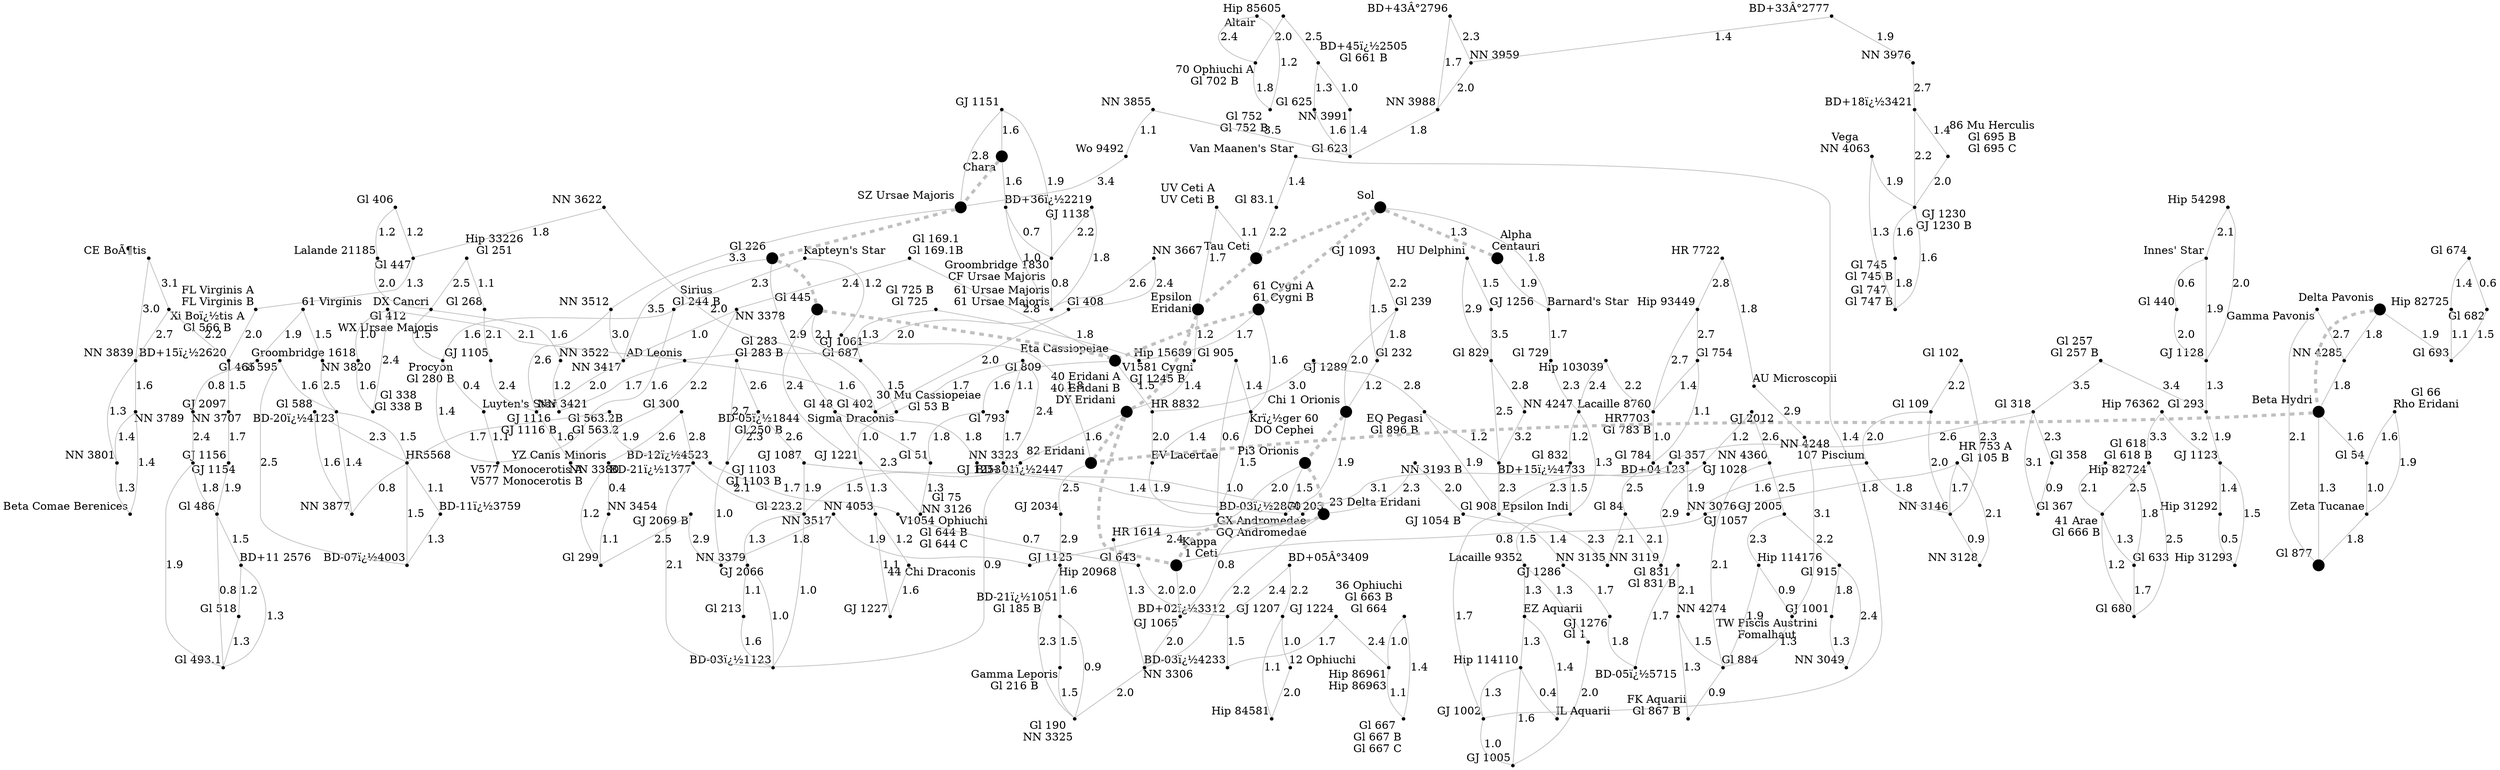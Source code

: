 strict digraph  {
n0 [label="", xlabel=Sol, shape=point, width=0.2, fixedsize=true, x="2935.982548548342", y="1469.5328923312798"];
n1 [label="", xlabel="Alpha\nCentauri", width=0.2, fixedsize=true, shape=point, x="3034.11870529071", y="1468.4192632222264"];
n2 [label="", xlabel="Barnard's Star", shape=point, x="3035.7875500676073", y="1557.4255647227774"];
n3 [label="", xlabel="Gl 406", shape=point, x="2027.8171659470936", y="1208.617404726914"];
n4 [label="", xlabel="Lalande 21185", shape=point, x="2146.008615793363", y="1213.0010401478107"];
n5 [label="", xlabel="Sirius\nGl 244 B", shape=point, x="2409.8548711841563", y="1416.958278487729"];
n6 [label="", xlabel="UV Ceti A\nUV Ceti B", shape=point, x="2707.47962469338", y="1508.7412303894275"];
n7 [label="", xlabel="Gl 729", shape=point, x="3152.4943315288338", y="1633.5036097190653"];
n8 [label="", xlabel="Epsilon\nEridani", width=0.2, fixedsize=true, shape=point, x="2655.110478743969", y="1612.7041436144696"];
n9 [label="", xlabel="Gl 905", shape=point, x="3272.974821224234", y="1208.3078077620535"];
n10 [label="", xlabel="Gl 447", shape=point, x="1917.323791267047", y="1169.3066712203085"];
n11 [label="", xlabel="Lacaille 9352", shape=point, x="3256.3536369533604", y="1981.7811769923105"];
n12 [label="", xlabel="EZ Aquarii", shape=point, x="3141.988888712409", y="2043.899129777478"];
n13 [label="", xlabel="Procyon\nGl 280 B", shape=point, x="2351.7641570766777", y="1297.6578376798998"];
n14 [label="", xlabel="Gl 725 B\nGl 725", shape=point, x="3161.4784215298123", y="1144.290352274473"];
n15 [label="", xlabel="61 Cygni A\n61 Cygni B", shape=point, width=0.2, fixedsize=true, x="3030.3535984814685", y="1331.6457656045181"];
n16 [label="", xlabel="DX Cancri", shape=point, x="2279.3840618578524", y="1194.2809918007254"];
n17 [label="", xlabel="GX Andromedae\nGQ Andromedae", shape=point, x="3307.6510678504933", y="1287.2529477681765"];
n18 [label="", xlabel="Tau Ceti", width=0.2, fixedsize=true, shape=point, x="2805.382696080177", y="1541.4512311974813"];
n19 [label="", xlabel="Epsilon Indi", shape=point, x="3336.0333665629687", y="1857.2202219946198"];
n20 [label="", xlabel="Luyten's Star", shape=point, x="2442.910191433956", y="1315.1745701841164"];
n21 [label="", xlabel="Kapteyn's Star", shape=point, x="2437.747055900914", y="1531.876049835776"];
n22 [label="", xlabel="Lacaille 8760", shape=point, x="3305.764397530297", y="1728.2225007416043"];
n23 [label="", xlabel="Krï¿½ger 60\nDO Cephei", shape=point, x="3185.5043688893497", y="1279.46340394108"];
n24 [label="", xlabel="V577 Monocerotis A\nV577 Monocerotis B", shape=point, x="2324.8602233977285", y="1384.6343402613857"];
n25 [label="", xlabel="GJ 1061", shape=point, x="2416.809109433093", y="1666.2475101105495"];
n26 [label="", xlabel="FL Virginis A\nFL Virginis B", shape=point, x="1758.7899780966793", y="1178.3878854246334"];
n27 [label="", xlabel="Gl 563.2B\nGl 563.2", shape=point, x="591.4931460367463", y="1101.2418674089656"];
n28 [label="", xlabel="BD-12ï¿½4523", shape=point, x="531.2060496285678", y="998.3555326453392"];
n29 [label="", xlabel="Gl 1", shape=point, x="3186.4532868702026", y="1944.3893566658003"];
n30 [label="", xlabel="Van Maanen's Star", shape=point, x="2957.865666051305", y="1695.9313776587894"];
n31 [label="", xlabel="Hip 15689", shape=point, x="2553.018488258636", y="1615.3110429203214"];
n32 [label="", xlabel="Gl 674", shape=point, x="1853.3458779208747", y="1991.1441163695565"];
n33 [label="", xlabel="Gl 687", shape=point, x="3153.259108474445", y="1061.7596725978174"];
n34 [label="", xlabel="Gl 83.1", shape=point, x="2860.4084695634865", y="1633.6996643047094"];
n35 [label="", xlabel="NN 3522", shape=point, x="2265.4010353431117", y="1091.1594396488706"];
n36 [label="", xlabel="Innes' Star", shape=point, x="1472.958698306006", y="586.3849942780811"];
n37 [label="", xlabel="NN 3622", shape=point, x="2002.7592251374977", y="1081.6627345370955"];
n38 [label="", xlabel="Gl 440", shape=point, x="1527.2453127559506", y="520.1762167517657"];
n39 [label="", xlabel="Hip 114110", shape=point, x="3067.605850918145", y="1955.4580870876318"];
n40 [label="", xlabel="GJ 1002", shape=point, x="3075.0958756771283", y="1809.2409432917943"];
n41 [label="", xlabel="V1581 Cygni\nGJ 1245 B", shape=point, x="3104.8118390174286", y="1218.676236090168"];
n42 [label="", xlabel="IL Aquarii", shape=point, x="3051.1177127662313", y="2069.163710512862"];
n43 [label="", xlabel="Gl 412\nWX Ursae Majoris", shape=point, x="2074.924066463168", y="822.8659878655346"];
n44 [label="", xlabel="Groombridge 1618", shape=point, x="2049.9483421661457", y="704.451378206832"];
n45 [label="", xlabel="AD Leonis", shape=point, x="2160.3922511338355", y="954.4019780861428"];
n46 [label="", xlabel="Gl 832", shape=point, x="3388.0544598985216", y="1799.1927223148216"];
n47 [label="", xlabel="Hip 82725", shape=point, x="1898.5831386540697", y="1914.421607643913"];
n48 [label="", xlabel="Hip 85605", shape=point, x="2794.9396028496276", y="203.5750949960693"];
n49 [label="", xlabel="40 Eridani A\n40 Eridani B\nDY Eridani", shape=point, width=0.2, fixedsize=true, x="2505.0815433427574", y="1725.8736238464176"];
n50 [label="", xlabel="Gl 682", shape=point, x="1926.6987583962878", y="2034.3945709586158"];
n51 [label="", xlabel="EV Lacertae", shape=point, x="3232.1377912146027", y="1361.0155448409114"];
n52 [label="", xlabel="70 Ophiuchi A\nGl 702 B", shape=point, x="2818.184933283695", y="96.98583829229437"];
n53 [label="", xlabel=Altair, shape=point, x="2877.7624293929366", y="19.11247043384037"];
n54 [label="", xlabel="GJ 1005", shape=point, x="3126.9058741567846", y="1893.975642512422"];
n55 [label="", xlabel="GJ 1116\nGJ 1116 B", shape=point, x="2253.5813551055435", y="1008.3144577982226"];
n56 [label="", xlabel="Gl 445", shape=point, width=0.2, fixedsize=true, x="3030.7908521179697", y="1042.7731459837808"];
n57 [label="", xlabel="BD+15ï¿½2620", shape=point, x="1600.3448482958943", y="1187.3436058836342"];
n58 [label="", xlabel="NN 3379", shape=point, x="2162.5297338047276", y="1567.546890686461"];
n59 [label="", xlabel="Gl 169.1\nGl 169.1B", shape=point, x="2869.943818502996", y="1234.9658866062136"];
n60 [label="", xlabel="Hip 33226\nGl 251", shape=point, x="2379.0974430869273", y="1129.1180296765456"];
n61 [label="", xlabel="Hip 103039", shape=point, x="3446.165353214948", y="1732.8957285024433"];
n62 [label="", xlabel="Gl 402", shape=point, x="2069.4730861075896", y="975.4769841189317"];
n63 [label="", xlabel="BD-03ï¿½1123", shape=point, x="2246.1784957933787", y="1595.8045849361329"];
n64 [label="", xlabel="V1054 Ophiuchi\nGl 644 B\nGl 644 C", shape=point, x="463.551969487502", y="894.5672076824347"];
n65 [label="", xlabel="Gl 754", shape=point, x="3646.1618150015947", y="1842.858326180126"];
n66 [label="", xlabel="Gl 213", shape=point, x="2199.3273503731807", y="1490.7300508003361"];
n67 [label="", xlabel="BD-21ï¿½1377", shape=point, x="2122.509092286559", y="1680.5042783419103"];
n68 [label="", xlabel="Gl 693", shape=point, x="1973.1979375557744", y="1963.0568303601467"];
n69 [label="", xlabel="Sigma Draconis", shape=point, x="3271.157611900352", y="1029.3204444314752"];
n70 [label="", xlabel="YZ Canis Minoris", shape=point, x="1879.4288271438204", y="1779.1600435361922"];
n71 [label="", xlabel="Gl 300", shape=point, x="1999.677607235109", y="1763.1896337590128"];
n72 [label="", xlabel=HR5568, shape=point, x="663.2738821512171", y="1218.212087921569"];
n73 [label="", xlabel="Gl 588", shape=point, x="736.5866320581074", y="1328.3767400113898"];
n74 [label="", xlabel="Gl 752\nGl 752 B", shape=point, x="2795.324445723272", y="0.0"];
n75 [label="", xlabel="Eta Cassiopeiae", shape=point, width=0.2, fixedsize=true, x="3002.37670136203", y="1209.4885128169922"];
n76 [label="", xlabel="36 Ophiuchi\nGl 663 B\nGl 664", shape=point, x="225.46863149234468", y="344.24875144572843"];
n77 [label="", xlabel="Gl 908", shape=point, x="3177.251560219879", y="1713.6938041728104"];
n78 [label="", xlabel="GJ 1221", shape=point, x="3155.083602536037", y="963.6089897490182"];
n79 [label="", xlabel="82 Eridani", shape=point, width=0.2, fixedsize=true, x="2386.0482010582564", y="1832.1019760387603"];
n80 [label="", xlabel="BD-11ï¿½3759", shape=point, x="541.927818488379", y="1248.3645128783025"];
n81 [label="", xlabel="Delta Pavonis", shape=point, width=0.2, fixedsize=true, x="2110.26394046716", y="1933.1507085766837"];
n82 [label="", xlabel="HR7703\nGl 783 B", shape=point, x="3556.841949205794", y="1802.277575239367"];
n83 [label="", xlabel="NN 3323", shape=point, x="2340.8724525437488", y="1680.5020383817637"];
n84 [label="", xlabel="GJ 1128", shape=point, x="1579.5321249523804", y="605.6362675183776"];
n85 [label="", xlabel="Gl 338\nGl 338 B", shape=point, x="1977.2589718989225", y="767.0265151585264"];
n86 [label="", xlabel="Gl 784", shape=point, x="3651.8757963882063", y="1754.017098024676"];
n87 [label="", xlabel="EQ Pegasi\nGl 896 B", shape=point, x="3199.316052702902", y="1570.0201462482473"];
n88 [label="", xlabel="NN 3454", shape=point, x="1777.3271546801811", y="1803.9761947194618"];
n89 [label="", xlabel="NN 3877", shape=point, x="793.730478417858", y="1254.2210685361565"];
n90 [label="", xlabel="Hip 86961\nHip 86963", shape=point, x="244.29655521908217", y="445.03365561090004"];
n91 [label="", xlabel="BD-07ï¿½4003", shape=point, x="611.8326187763992", y="1314.9549299850821"];
n92 [label="", xlabel="BD+45ï¿½2505\nGl 661 B", shape=point, x="2793.144522570073", y="315.7647056618059"];
n93 [label="", xlabel="GJ 2097", shape=point, x="1472.9713726817058", y="1135.1919996134293"];
n94 [label="", xlabel="Gl 268", shape=point, x="2464.3823446257543", y="1087.699545255067"];
n95 [label="", xlabel="Hip 54298", shape=point, x="1497.5469722273908", y="675.2034722371029"];
n96 [label="", xlabel="GJ 1156", shape=point, x="1358.8245641066253", y="1106.599817941652"];
n97 [label="", xlabel="Gl 223.2", shape=point, x="2217.8697885465112", y="1687.5003112409358"];
n98 [label="", xlabel="Gl 643", shape=point, x="380.09817749809554", y="815.9129484604737"];
n99 [label="", xlabel="HR 8832", shape=point, x="3116.000486843618", y="1354.9827336352462"];
n100 [label="", xlabel="Gl 408", shape=point, x="2183.2962134557397", y="887.4264591359531"];
n101 [label="", xlabel="Gl 625", shape=point, x="2873.029441919029", y="378.9309596643225"];
n102 [label="", xlabel="Xi Boï¿½tis A\nGl 566 B", shape=point, x="1557.0058652123707", y="1307.9550836265494"];
n103 [label="", xlabel="Gl 829", shape=point, x="3428.892310711818", y="1532.8720671714448"];
n104 [label="", xlabel="Gl 299", shape=point, x="1790.5317968514369", y="1709.4195135602781"];
n105 [label="", xlabel="NN 4285", shape=point, x="2127.8544641052167", y="2012.2092223477284"];
n106 [label="", xlabel="Hip 114176", shape=point, x="3412.4742180839075", y="2423.3864109878755"];
n107 [label="", xlabel="Gl 293", shape=point, x="1708.065761005364", y="618.2931666535261"];
n108 [label="", xlabel="BD+15ï¿½4733", shape=point, x="3297.8608554378607", y="1591.5407374110932"];
n109 [label="", xlabel="Gl 667\nGl 667 B\nGl 667 C", shape=point, x="314.30510425313605", y="374.2207978978752"];
n110 [label="", xlabel="Gl 809", shape=point, x="3401.197210003075", y="1076.7063063728162"];
n111 [label="", xlabel="GJ 1286", shape=point, x="3247.0903580274835", y="1834.1682208718128"];
n112 [label="", xlabel="HR 753 A\nGl 105 B", shape=point, x="2748.681015624701", y="1832.421560985059"];
n113 [label="", xlabel="BD+01ï¿½2447", shape=point, x="1936.9602784110966", y="992.9053121496723"];
n114 [label="", xlabel="NN 3991", shape=point, x="2783.006838487225", y="427.0216438844195"];
n115 [label="", xlabel="NN 4053", shape=point, x="3205.4750623404375", y="847.3549307494653"];
n116 [label="", xlabel="GJ 1230\nGJ 1230 B", shape=point, x="3398.3309941491248", y="199.53011981470308"];
n117 [label="", xlabel="GJ 1224", shape=point, x="221.3665807866937", y="545.5040718189636"];
n118 [label="", xlabel="GJ 2005", shape=point, x="3313.0320597242244", y="2488.1579519138213"];
n119 [label="", xlabel="Beta Hydri", shape=point, width=0.2, fixedsize=true, x="2257.0013925640924", y="1993.6862328808393"];
n120 [label="", xlabel="BD+04 123", shape=point, x="3058.9133096512205", y="1709.359474050013"];
n121 [label="", xlabel="BD-20ï¿½4123", shape=point, x="766.5697172713603", y="1156.9806001724698"];
n122 [label="", xlabel="107 Piscium", shape=point, x="2886.5157464240483", y="1842.3630201227274"];
n123 [label="", xlabel="NN 4274", shape=point, x="3336.2672200934503", y="2211.9263633126166"];
n124 [label="", xlabel="Gl 109", shape=point, x="2913.5270491388837", y="1937.8478389732154"];
n125 [label="", xlabel="BD+11 2576", shape=point, x="1160.2076267860941", y="1045.5066580095736"];
n126 [label="", xlabel="30 Mu Cassiopeiae\nGl 53 B", shape=point, x="2946.6797247124796", y="1077.4362235653402"];
n127 [label="", xlabel="TW Piscis Austrini\nFomalhaut", shape=point, x="3498.8873983313333", y="2332.0043215152323"];
n128 [label="", xlabel="NN 3193 B", shape=point, x="2565.735371230969", y="2208.4390894517046"];
n129 [label="", xlabel="NN 3378", shape=point, x="2781.1158660258943", y="1178.0806546458307"];
n130 [label="", xlabel="BD+02ï¿½3312", shape=point, x="278.05690442916466", y="760.8523407257667"];
n131 [label="", xlabel="GJ 1093", shape=point, x="1989.6699953205493", y="2175.934414763647"];
n132 [label="", xlabel="BD-03ï¿½2870", shape=point, x="1825.8386840547573", y="1081.0917920449606"];
n133 [label="", xlabel="BD-03ï¿½4233", shape=point, x="240.4751277299406", y="645.4238191678304"];
n134 [label="", xlabel="Vega\nNN 4063", shape=point, x="3511.0408355336995", y="201.6174081363713"];
n135 [label="", xlabel="Gl 915", shape=point, x="3269.128396477699", y="2589.064850340458"];
n136 [label="", xlabel="NN 3417", shape=point, x="2779.170902762481", y="1058.453472802637"];
n137 [label="", xlabel="NN 3789", shape=point, x="1442.167571021192", y="1504.1317007714106"];
n138 [label="", xlabel="GJ 1087", shape=point, x="2146.825324919916", y="1781.3670623014807"];
n139 [label="", xlabel="Pi3 Orionis", shape=point, width=0.2, fixedsize=true, x="2330.9539990405415", y="2020.8047831088302"];
n140 [label="", xlabel="Gl 257\nGl 257 B", shape=point, x="1716.5294232448382", y="741.715728826156"];
n141 [label="", xlabel="Gl 623", shape=point, x="2877.8964962909854", y="482.81567077543673"];
n142 [label="", xlabel="Gl 793", shape=point, x="3502.010401623367", y="1082.9837980654058"];
n143 [label="", xlabel="Gl 831\nGl 831 B", shape=point, x="3341.8147975119573", y="2123.3483205056073"];
n144 [label="", xlabel="GJ 1123", shape=point, x="1794.3430956405618", y="519.0400157281172"];
n145 [label="", xlabel="GJ 1276", shape=point, x="3348.52749610481", y="1938.1891069993517"];
n146 [label="", xlabel="GJ 1289", shape=point, x="3164.6730629361005", y="1465.1696723518526"];
n147 [label="", xlabel="GJ 2034", shape=point, x="2480.41916706297", y="1906.9161249444833"];
n148 [label="", xlabel="Gl 48", shape=point, x="2924.2868179736724", y="873.5618345438893"];
n149 [label="", xlabel="Gl 493.1", shape=point, x="1174.40125816726", y="1155.1717444900366"];
n150 [label="", xlabel="Gl 54", shape=point, x="2306.176046372936", y="2150.0754806525442"];
n151 [label="", xlabel="Gl 66\nRho Eridani", shape=point, x="2344.905710700281", y="2264.626361138012"];
n152 [label="", xlabel="BD+18ï¿½3421", shape=point, x="3284.662385061485", y="142.77608102969634"];
n153 [label="", xlabel="44 Chi Draconis", shape=point, x="3202.7588776839907", y="742.974048304026"];
n154 [label="", xlabel="Gl 884", shape=point, x="3370.180660103632", y="2319.9316002475443"];
n155 [label="", xlabel="GJ 1105", shape=point, x="2554.423956934838", y="1078.2371331371864"];
n156 [label="", xlabel="GJ 1151", shape=point, x="2644.600197816558", y="771.8642566945203"];
n157 [label="", xlabel="GJ 1227", shape=point, x="3282.018432932368", y="785.6869415806576"];
n158 [label="", xlabel="Gl 486", shape=point, x="1234.9991712867622", y="1091.4507169262215"];
n159 [label="", xlabel="Gl 518", shape=point, x="1102.5678639184632", y="1181.7384520135502"];
n160 [label="", xlabel="Gl 595", shape=point, x="721.1108292941738", y="1263.8773969784056"];
n161 [label="", xlabel="Gl 747\nGl 747 B", shape=point, x="3471.128831178625", y="283.7345506614199"];
n162 [label="", xlabel="Hip 93449", shape=point, x="3578.650916392363", y="1916.6622096521278"];
n163 [label="", xlabel="Gl 232", shape=point, x="2038.8704488080634", y="2089.420943842641"];
n164 [label="", xlabel="Hip 20968", shape=point, x="2622.949553660207", y="1987.0982128473213"];
n165 [label="", xlabel=Chara, shape=point, width=0.2, fixedsize=true, x="2622.239108591613", y="857.0135289032671"];
n166 [label="", xlabel="86 Mu Herculis\nGl 695 B\nGl 695 C", shape=point, x="3373.188780059616", y="81.35433939192217"];
n167 [label="", xlabel="Hip 31292", shape=point, x="1883.4210371868553", y="447.9483478842658"];
n168 [label="", xlabel="GJ 1057", shape=point, x="2653.931740882608", y="1819.7755066753784"];
n169 [label="", xlabel="GJ 1154", shape=point, x="1094.3673935919417", y="1086.6653641356693"];
n170 [label="", xlabel="BD-21ï¿½1051\nGl 185 B", shape=point, x="2720.0548010148195", y="2060.534244486575"];
n171 [label="", xlabel="61 Virginis", shape=point, x="855.250292628202", y="967.1722113830615"];
n172 [label="", xlabel="Gl 618\nGl 618 B", shape=point, x="1484.0023556", y="318.0937856257608"];
n173 [label="", xlabel="NN 3076", shape=point, x="2954.022296878096", y="1778.4879103706753"];
n174 [label="", xlabel="NN 3146", shape=point, x="2824.8145461904505", y="1915.4185811993323"];
n175 [label="", xlabel="Zeta Tucanae", shape=point, x="2258.172061243001", y="2246.2491506347756"];
n176 [label="", xlabel="BD+36ï¿½2219", shape=point, x="2506.0057851229208", y="839.265850779419"];
n177 [label="", xlabel="Gl 745\nGl 745 B", shape=point, x="3386.068615468086", y="309.7083890532392"];
n178 [label="", xlabel="FK Aquarii\nGl 867 B", shape=point, x="3420.092584865058", y="2221.6787422380353"];
n179 [label="", xlabel="Gl 877", shape=point, width=0.2, fixedsize=true, x="2230.3482078003312", y="2139.3438138479837"];
n180 [label="", xlabel="NN 3517", shape=point, x="1835.1573743756737", y="1370.336577738399"];
n181 [label="", xlabel="GJ 1054 B", shape=point, x="2677.100121536916", y="2297.444700984393"];
n182 [label="", xlabel="Gl 203", shape=point, x="2225.424347819094", y="1909.7542187853592"];
n183 [label="", xlabel="Chi 1 Orionis", shape=point, width=0.2, fixedsize=true, x="2176.1003021683546", y="2058.5068377929815"];
n184 [label="", xlabel="BD-05ï¿½1844\nGl 250 B", shape=point, x="2027.2139992919688", y="1671.7359888201381"];
n185 [label="", xlabel="NN 3839", shape=point, x="1489.9211184876453", y="1407.3104933630802"];
n186 [label="", xlabel="GJ 1103\nGJ 1103 B", shape=point, x="1944.4691663316157", y="1562.8558551108135"];
n187 [label="", xlabel="GJ 2069 B", shape=point, x="1786.7718125734416", y="1594.909443202498"];
n188 [label="", xlabel="HR 1614", shape=point, x="2398.0209262135904", y="2133.466976373198"];
n189 [label="", xlabel="41 Arae\nGl 666 B", shape=point, x="1583.2488750718173", y="315.99498795292516"];
n190 [label="", xlabel="HR 7722", shape=point, x="3591.2816861415804", y="2025.626622908256"];
n191 [label="", xlabel="HU Delphini", shape=point, x="3519.3033991438065", y="1467.2303754964569"];
n192 [label="", xlabel="BD-05ï¿½5715", shape=point, x="3389.215555555629", y="2037.2455430545965"];
n193 [label="", xlabel="NN 3667", shape=point, x="2283.463948325956", y="820.7105521644415"];
n194 [label="", xlabel="Hip 31293", shape=point, x="1903.1599678523305", y="528.1145386510207"];
n195 [label="", xlabel="Gl 283\nGl 283 B", shape=point, x="1929.8247661717778", y="1646.1892238897015"];
n196 [label="", xlabel="Gl 318", shape=point, x="1690.1532655936105", y="865.6517596360137"];
n197 [label="", xlabel="Gl 465", shape=point, x="930.225760089802", y="1005.2455411903389"];
n198 [label="", xlabel="NN 3128", shape=point, x="2742.0827627825925", y="1916.4032433945163"];
n199 [label="", xlabel="NN 3707", shape=point, x="991.5731515254452", y="1065.7696245297702"];
n200 [label="", xlabel="NN 3820", shape=point, x="794.2659757028937", y="1040.3296840273456"];
n201 [label="", xlabel="23 Delta Eridani", shape=point, width=0.2, fixedsize=true, x="2471.8511198274355", y="2050.085796148608"];
n202 [label="", xlabel="Gamma Leporis\nGl 216 B", shape=point, x="2743.7954489212493", y="2159.4006857414934"];
n203 [label="", xlabel="Gl 357", shape=point, x="1754.8508592647593", y="968.1041490147782"];
n204 [label="", xlabel="Gl 51", shape=point, x="2983.36848628886", y="931.6929098297156"];
n205 [label="", xlabel="NN 4247", shape=point, x="3352.473528968802", y="1490.266208682508"];
n206 [label="", xlabel="NN 4360", shape=point, x="3258.4393052785977", y="2388.8350704425175"];
n207 [label="", xlabel="SZ Ursae Majoris", shape=point, width=0.2, fixedsize=true, x="2754.417558847889", y="857.9270871845629"];
n208 [label="", xlabel="NN 3801", shape=point, x="1383.7221207306497", y="1440.4973223408413"];
n209 [label="", xlabel="Hip 82724", shape=point, x="1688.1756882060536", y="319.3801384623912"];
n210 [label="", xlabel="GJ 2066", shape=point, x="1847.192369950351", y="1492.8504243239165"];
n211 [label="", xlabel="Kappa \n1 Ceti", shape=point, width=0.2, fixedsize=true, x="2553.305011063408", y="1886.820213593113"];
n212 [label="", xlabel="Groombridge 1830\nCF Ursae Majoris", shape=point, x="2519.4665031598756", y="724.1642244018606"];
n213 [label="", xlabel="Beta Comae Berenices", shape=point, x="1337.7845579850982", y="1542.0141488588088"];
n214 [label="", xlabel="Gamma Pavonis", shape=point, x="2144.3501125479447", y="2174.2587657226863"];
n215 [label="", xlabel="NN 3421", shape=point, x="2663.9337420452916", y="1076.592754238477"];
n216 [label="", xlabel="GJ 1253", shape=point, x="3473.0536005492622", y="1147.757001348334"];
n217 [label="", xlabel="Gl 190\nNN 3325", shape=point, x="2633.298872178262", y="2107.1532146251257"];
n218 [label="", xlabel="NN 3380", shape=point, x="2680.8296886960807", y="1182.2512494515377"];
n219 [label="", xlabel="Gl 226", shape=point, width=0.2, fixedsize=true, x="2879.3782120503724", y="972.1999772231243"];
n220 [label="", xlabel="Gl 84", shape=point, x="2902.7890668194827", y="2390.159593144658"];
n221 [label="", xlabel="GJ 1065", shape=point, x="2551.692781366949", y="2019.3088419795688"];
n222 [label="", xlabel="Gl 358", shape=point, x="1591.6349431623958", y="847.4569223425225"];
n223 [label="", xlabel="61 Ursae Majoris\n61 Ursae Majoris", shape=point, x="2399.0500776922886", y="768.1853114301547"];
n224 [label="", xlabel="BD+43Â°2796", shape=point, x="3095.5337393590903", y="463.48895466556405"];
n225 [label="", xlabel="NN 3135", shape=point, x="2793.4928268344574", y="2346.7103466231592"];
n226 [label="", xlabel="NN 3306", shape=point, x="2494.513892614075", y="2142.3353456056593"];
n227 [label="", xlabel="NN 3988", shape=point, x="2995.123824275865", y="446.1789672802463"];
n228 [label="", xlabel="GJ 1001", shape=point, x="3258.813183624664", y="2687.7084232682682"];
n229 [label="", xlabel="GJ 1207", shape=point, x="100.64117546288117", y="907.8552720321886"];
n230 [label="", xlabel="Gl 633", shape=point, x="1532.4758519894335", y="241.60318060194368"];
n231 [label="", xlabel="GJ 1125", shape=point, x="1829.2009200866914", y="1244.8434566206256"];
n232 [label="", xlabel="NN 3855", shape=point, x="2844.615001515582", y="601.2568712707109"];
n233 [label="", xlabel="GJ 1138", shape=point, x="2425.956247528403", y="657.6371708498899"];
n234 [label="", xlabel="GJ 1256", shape=point, x="3532.239399592613", y="1550.6453464959957"];
n235 [label="", xlabel="Gl 102", shape=point, x="2872.9051456345424", y="2008.1894187692242"];
n236 [label="", xlabel="Gl 239", shape=point, x="2065.951573626655", y="2157.0606043464604"];
n237 [label="", xlabel="Gl 367", shape=point, x="1608.5064760326568", y="922.9040598007481"];
n238 [label="", xlabel="CE BoÃ¶tis", shape=point, x="1593.626304754901", y="1396.6167844814397"];
n239 [label="", xlabel="12 Ophiuchi", shape=point, x="10.76171875", y="948.9763013137937"];
n240 [label="", xlabel="BD+33Â°2777", shape=point, x="3107.3723723747185", y="256.13763297870923"];
n241 [label="", xlabel="Gl 680", shape=point, x="1629.1848174051006", y="236.66595403548536"];
n242 [label="", xlabel="GJ 2012", shape=point, x="3134.940112487352", y="2389.9632793018764"];
n243 [label="", xlabel="AU Microscopii", shape=point, x="3614.3746878903576", y="2130.20796549991"];
n244 [label="", xlabel="NN 3049", shape=point, x="3188.1705926057753", y="2637.951364215734"];
n245 [label="", xlabel="Wo 9492", shape=point, x="2804.8890609217347", y="714.0252559435379"];
n246 [label="", xlabel="Hip 84581", shape=point, x="86.40028617430153", y="1001.229752696011"];
n247 [label="", xlabel="GJ 1028", shape=point, x="3016.7601153488936", y="2405.418818116685"];
n248 [label="", xlabel="BD+05Â°3409", shape=point, x="181.15986470043117", y="833.7247044332177"];
n249 [label="", xlabel="Gl 75\nNN 3126", shape=point, x="2997.6592839778377", y="826.871074638674"];
n250 [label="", xlabel="NN 3119", shape=point, x="2949.2483361862937", y="2473.693019229102"];
n251 [label="", xlabel="NN 3512", shape=point, x="2711.6017038032596", y="980.6810953422923"];
n252 [label="", xlabel="NN 3959", shape=point, x="3073.37633514667", y="365.88557970935517"];
n253 [label="", xlabel="NN 3976", shape=point, x="3175.275222744435", y="173.74830471009523"];
n254 [label="", xlabel="NN 4248", shape=point, x="3587.5973850327387", y="2239.4548862131423"];
n255 [label="", xlabel="Hip 76362", shape=point, x="1752.7780743995288", y="410.7693927132302"];
n0 -> n1  [id=e175, label="1.3", arrowhead=none, color=gray, penwidth=4, style=dashed];
n0 -> n2  [id=e176, label="1.8", arrowhead=none, color=gray];
n0 -> n18  [id=e337, arrowhead=none, color=gray, penwidth=4, style=dashed];
n0 -> n15  [id=e350, arrowhead=none, color=gray, penwidth=4, style=dashed];
n1 -> n2  [id=e257, label="1.9", arrowhead=none, color=gray];
n2 -> n7  [id=e69, label="1.7", arrowhead=none, color=gray];
n3 -> n4  [id=e56, label="1.2", arrowhead=none, color=gray];
n3 -> n10  [id=e91, label="1.2", arrowhead=none, color=gray];
n4 -> n16  [id=e148, label="2.0", arrowhead=none, color=gray];
n5 -> n24  [id=e181, label="1.6", arrowhead=none, color=gray];
n5 -> n13  [id=e268, label="1.6", arrowhead=none, color=gray];
n6 -> n18  [id=e22, label="1.1", arrowhead=none, color=gray];
n6 -> n8  [id=e223, label="1.7", arrowhead=none, color=gray];
n7 -> n22  [id=e255, label="2.3", arrowhead=none, color=gray];
n8 -> n31  [id=e136, label="1.2", arrowhead=none, color=gray];
n8 -> n49  [id=e338, arrowhead=none, color=gray, penwidth=4, style=dashed];
n9 -> n23  [id=e17, label="1.4", arrowhead=none, color=gray];
n9 -> n17  [id=e105, label="0.6", arrowhead=none, color=gray];
n10 -> n26  [id=e324, label="1.3", arrowhead=none, color=gray];
n11 -> n12  [id=e155, label="1.3", arrowhead=none, color=gray];
n11 -> n29  [id=e246, label="1.3", arrowhead=none, color=gray];
n12 -> n39  [id=e258, label="1.3", arrowhead=none, color=gray];
n13 -> n24  [id=e73, label="1.4", arrowhead=none, color=gray];
n13 -> n20  [id=e100, label="0.4", arrowhead=none, color=gray];
n14 -> n33  [id=e34, label="1.3", arrowhead=none, color=gray];
n14 -> n41  [id=e234, label="1.8", arrowhead=none, color=gray];
n15 -> n23  [id=e8, label="1.6", arrowhead=none, color=gray];
n15 -> n41  [id=e210, label="1.7", arrowhead=none, color=gray];
n15 -> n75  [id=e351, arrowhead=none, color=gray, penwidth=4, style=dashed];
n16 -> n35  [id=e3, label="1.6", arrowhead=none, color=gray];
n16 -> n13  [id=e19, label="1.5", arrowhead=none, color=gray];
n17 -> n23  [id=e202, label="1.5", arrowhead=none, color=gray];
n18 -> n8  [id=e332, arrowhead=none, color=gray, penwidth=4, style=dashed];
n19 -> n11  [id=e154, label="1.5", arrowhead=none, color=gray];
n19 -> n22  [id=e215, label="1.3", arrowhead=none, color=gray];
n20 -> n24  [id=e265, label="1.1", arrowhead=none, color=gray];
n21 -> n25  [id=e57, label="1.2", arrowhead=none, color=gray];
n21 -> n5  [id=e93, label="2.3", arrowhead=none, color=gray];
n22 -> n46  [id=e20, label="1.2", arrowhead=none, color=gray];
n23 -> n51  [id=e80, label="1.4", arrowhead=none, color=gray];
n25 -> n79  [id=e198, label="1.8", arrowhead=none, color=gray];
n26 -> n57  [id=e235, label="2.0", arrowhead=none, color=gray];
n27 -> n72  [id=e226, label="1.7", arrowhead=none, color=gray];
n27 -> n28  [id=e277, label="1.9", arrowhead=none, color=gray];
n28 -> n64  [id=e48, label="1.7", arrowhead=none, color=gray];
n29 -> n54  [id=e114, label="2.0", arrowhead=none, color=gray];
n30 -> n34  [id=e4, label="1.4", arrowhead=none, color=gray];
n30 -> n40  [id=e323, label="1.4", arrowhead=none, color=gray];
n31 -> n49  [id=e296, label="1.4", arrowhead=none, color=gray];
n32 -> n50  [id=e18, label="0.6", arrowhead=none, color=gray];
n32 -> n47  [id=e106, label="1.4", arrowhead=none, color=gray];
n33 -> n69  [id=e290, label="1.5", arrowhead=none, color=gray];
n34 -> n18  [id=e310, label="2.2", arrowhead=none, color=gray];
n35 -> n55  [id=e65, label="1.2", arrowhead=none, color=gray];
n36 -> n84  [id=e283, label="1.9", arrowhead=none, color=gray];
n36 -> n38  [id=e300, label="0.6", arrowhead=none, color=gray];
n37 -> n10  [id=e231, label="1.8", arrowhead=none, color=gray];
n37 -> n62  [id=e314, label="2.0", arrowhead=none, color=gray];
n38 -> n84  [id=e239, label="2.0", arrowhead=none, color=gray];
n39 -> n42  [id=e47, label="0.4", arrowhead=none, color=gray];
n39 -> n40  [id=e77, label="1.3", arrowhead=none, color=gray];
n40 -> n54  [id=e326, label="1.0", arrowhead=none, color=gray];
n42 -> n12  [id=e243, label="1.4", arrowhead=none, color=gray];
n43 -> n44  [id=e71, label="1.0", arrowhead=none, color=gray];
n43 -> n45  [id=e72, label="2.1", arrowhead=none, color=gray];
n44 -> n85  [id=e9, label="1.6", arrowhead=none, color=gray];
n45 -> n62  [id=e81, label="1.6", arrowhead=none, color=gray];
n45 -> n55  [id=e153, label="1.7", arrowhead=none, color=gray];
n46 -> n19  [id=e250, label="1.5", arrowhead=none, color=gray];
n47 -> n68  [id=e221, label="1.1", arrowhead=none, color=gray];
n48 -> n92  [id=e7, label="2.5", arrowhead=none, color=gray];
n48 -> n52  [id=e304, label="2.0", arrowhead=none, color=gray];
n49 -> n83  [id=e316, label="1.6", arrowhead=none, color=gray];
n49 -> n211  [id=e339, arrowhead=none, color=gray, penwidth=4, style=dashed];
n49 -> n79  [id=e340, arrowhead=none, color=gray, penwidth=4, style=dashed];
n50 -> n68  [id=e184, label="1.5", arrowhead=none, color=gray];
n51 -> n17  [id=e189, label="1.9", arrowhead=none, color=gray];
n52 -> n74  [id=e146, label="1.8", arrowhead=none, color=gray];
n53 -> n74  [id=e62, label="1.2", arrowhead=none, color=gray];
n53 -> n52  [id=e263, label="2.4", arrowhead=none, color=gray];
n54 -> n39  [id=e160, label="1.6", arrowhead=none, color=gray];
n56 -> n33  [id=e199, label="2.1", arrowhead=none, color=gray];
n56 -> n78  [id=e230, label="2.4", arrowhead=none, color=gray];
n56 -> n75  [id=e349, arrowhead=none, color=gray, penwidth=4, style=dashed];
n57 -> n93  [id=e196, label="1.5", arrowhead=none, color=gray];
n58 -> n66  [id=e120, label="1.1", arrowhead=none, color=gray];
n58 -> n63  [id=e121, label="1.0", arrowhead=none, color=gray];
n59 -> n75  [id=e205, label="2.8", arrowhead=none, color=gray];
n59 -> n129  [id=e297, label="2.4", arrowhead=none, color=gray];
n60 -> n16  [id=e58, label="2.5", arrowhead=none, color=gray];
n60 -> n94  [id=e252, label="1.1", arrowhead=none, color=gray];
n61 -> n82  [id=e111, label="2.2", arrowhead=none, color=gray];
n61 -> n22  [id=e168, label="2.4", arrowhead=none, color=gray];
n62 -> n113  [id=e70, label="1.8", arrowhead=none, color=gray];
n63 -> n97  [id=e32, label="1.0", arrowhead=none, color=gray];
n63 -> n83  [id=e119, label="0.9", arrowhead=none, color=gray];
n64 -> n98  [id=e129, label="0.7", arrowhead=none, color=gray];
n65 -> n82  [id=e43, label="1.4", arrowhead=none, color=gray];
n65 -> n86  [id=e46, label="1.1", arrowhead=none, color=gray];
n66 -> n63  [id=e83, label="1.6", arrowhead=none, color=gray];
n67 -> n63  [id=e84, label="2.1", arrowhead=none, color=gray];
n67 -> n97  [id=e163, label="2.1", arrowhead=none, color=gray];
n69 -> n78  [id=e78, label="1.0", arrowhead=none, color=gray];
n70 -> n104  [id=e37, label="1.2", arrowhead=none, color=gray];
n70 -> n88  [id=e190, label="0.4", arrowhead=none, color=gray];
n71 -> n67  [id=e23, label="2.8", arrowhead=none, color=gray];
n71 -> n70  [id=e278, label="2.6", arrowhead=none, color=gray];
n72 -> n89  [id=e309, label="0.8", arrowhead=none, color=gray];
n72 -> n80  [id=e311, label="1.1", arrowhead=none, color=gray];
n73 -> n72  [id=e103, label="2.3", arrowhead=none, color=gray];
n73 -> n89  [id=e188, label="1.6", arrowhead=none, color=gray];
n75 -> n126  [id=e127, label="1.6", arrowhead=none, color=gray];
n75 -> n99  [id=e197, label="1.5", arrowhead=none, color=gray];
n76 -> n109  [id=e28, label="1.4", arrowhead=none, color=gray];
n76 -> n90  [id=e282, label="1.0", arrowhead=none, color=gray];
n77 -> n40  [id=e159, label="1.7", arrowhead=none, color=gray];
n77 -> n111  [id=e229, label="1.4", arrowhead=none, color=gray];
n78 -> n115  [id=e195, label="1.3", arrowhead=none, color=gray];
n79 -> n147  [id=e269, label="2.5", arrowhead=none, color=gray];
n80 -> n91  [id=e44, label="1.3", arrowhead=none, color=gray];
n81 -> n68  [id=e63, label="1.9", arrowhead=none, color=gray];
n81 -> n105  [id=e203, label="1.8", arrowhead=none, color=gray];
n81 -> n119  [id=e344, arrowhead=none, color=gray, penwidth=4, style=dashed];
n82 -> n86  [id=e251, label="1.0", arrowhead=none, color=gray];
n83 -> n97  [id=e110, label="1.5", arrowhead=none, color=gray];
n84 -> n107  [id=e16, label="1.3", arrowhead=none, color=gray];
n85 -> n43  [id=e208, label="2.4", arrowhead=none, color=gray];
n87 -> n77  [id=e90, label="1.9", arrowhead=none, color=gray];
n87 -> n108  [id=e289, label="1.2", arrowhead=none, color=gray];
n88 -> n104  [id=e60, label="1.1", arrowhead=none, color=gray];
n89 -> n121  [id=e31, label="1.4", arrowhead=none, color=gray];
n90 -> n109  [id=e220, label="1.1", arrowhead=none, color=gray];
n91 -> n72  [id=e212, label="1.5", arrowhead=none, color=gray];
n92 -> n114  [id=e85, label="1.0", arrowhead=none, color=gray];
n92 -> n101  [id=e320, label="1.3", arrowhead=none, color=gray];
n93 -> n96  [id=e313, label="1.7", arrowhead=none, color=gray];
n94 -> n155  [id=e118, label="2.1", arrowhead=none, color=gray];
n95 -> n84  [id=e5, label="2.0", arrowhead=none, color=gray];
n95 -> n36  [id=e191, label="2.1", arrowhead=none, color=gray];
n96 -> n158  [id=e187, label="1.9", arrowhead=none, color=gray];
n97 -> n58  [id=e116, label="1.3", arrowhead=none, color=gray];
n98 -> n130  [id=e201, label="2.0", arrowhead=none, color=gray];
n99 -> n51  [id=e108, label="2.0", arrowhead=none, color=gray];
n100 -> n62  [id=e161, label="2.0", arrowhead=none, color=gray];
n100 -> n45  [id=e242, label="2.0", arrowhead=none, color=gray];
n101 -> n141  [id=e36, label="1.6", arrowhead=none, color=gray];
n102 -> n57  [id=e139, label="2.2", arrowhead=none, color=gray];
n102 -> n185  [id=e275, label="2.7", arrowhead=none, color=gray];
n103 -> n205  [id=e142, label="2.8", arrowhead=none, color=gray];
n103 -> n108  [id=e249, label="2.5", arrowhead=none, color=gray];
n105 -> n119  [id=e299, label="1.8", arrowhead=none, color=gray];
n106 -> n154  [id=e102, label="1.9", arrowhead=none, color=gray];
n106 -> n127  [id=e236, label="0.9", arrowhead=none, color=gray];
n107 -> n144  [id=e52, label="1.9", arrowhead=none, color=gray];
n108 -> n77  [id=e325, label="2.3", arrowhead=none, color=gray];
n110 -> n142  [id=e2, label="1.1", arrowhead=none, color=gray];
n110 -> n69  [id=e305, label="1.7", arrowhead=none, color=gray];
n111 -> n145  [id=e322, label="1.7", arrowhead=none, color=gray];
n112 -> n174  [id=e333, label="1.7", arrowhead=none, color=gray];
n112 -> n168  [id=e334, label="1.8", arrowhead=none, color=gray];
n113 -> n132  [id=e331, label="1.0", arrowhead=none, color=gray];
n114 -> n141  [id=e14, label="1.4", arrowhead=none, color=gray];
n115 -> n157  [id=e94, label="1.1", arrowhead=none, color=gray];
n115 -> n153  [id=e95, label="1.2", arrowhead=none, color=gray];
n116 -> n161  [id=e158, label="1.6", arrowhead=none, color=gray];
n116 -> n177  [id=e307, label="1.6", arrowhead=none, color=gray];
n117 -> n133  [id=e35, label="1.7", arrowhead=none, color=gray];
n117 -> n90  [id=e315, label="2.4", arrowhead=none, color=gray];
n118 -> n135  [id=e74, label="2.2", arrowhead=none, color=gray];
n118 -> n106  [id=e138, label="2.3", arrowhead=none, color=gray];
n119 -> n150  [id=e178, label="1.6", arrowhead=none, color=gray];
n119 -> n179  [id=e273, label="1.3", arrowhead=none, color=gray];
n119 -> n79  [id=e345, arrowhead=none, color=gray, penwidth=4, style=dashed];
n120 -> n173  [id=e27, label="1.9", arrowhead=none, color=gray];
n120 -> n77  [id=e128, label="2.3", arrowhead=none, color=gray];
n121 -> n72  [id=e285, label="1.5", arrowhead=none, color=gray];
n122 -> n174  [id=e24, label="1.8", arrowhead=none, color=gray];
n122 -> n173  [id=e25, label="1.6", arrowhead=none, color=gray];
n123 -> n154  [id=e149, label="1.5", arrowhead=none, color=gray];
n123 -> n178  [id=e200, label="1.3", arrowhead=none, color=gray];
n124 -> n174  [id=e115, label="2.0", arrowhead=none, color=gray];
n124 -> n122  [id=e152, label="2.0", arrowhead=none, color=gray];
n125 -> n159  [id=e12, label="1.2", arrowhead=none, color=gray];
n125 -> n149  [id=e294, label="1.3", arrowhead=none, color=gray];
n126 -> n204  [id=e135, label="1.8", arrowhead=none, color=gray];
n127 -> n154  [id=e145, label="1.3", arrowhead=none, color=gray];
n128 -> n181  [id=e217, label="2.0", arrowhead=none, color=gray];
n128 -> n201  [id=e295, label="2.3", arrowhead=none, color=gray];
n129 -> n136  [id=e125, label="1.0", arrowhead=none, color=gray];
n129 -> n218  [id=e207, label="2.2", arrowhead=none, color=gray];
n130 -> n133  [id=e130, label="1.5", arrowhead=none, color=gray];
n131 -> n163  [id=e15, label="1.5", arrowhead=none, color=gray];
n131 -> n236  [id=e171, label="2.2", arrowhead=none, color=gray];
n132 -> n231  [id=e10, label="2.4", arrowhead=none, color=gray];
n134 -> n161  [id=e288, label="1.3", arrowhead=none, color=gray];
n134 -> n116  [id=e291, label="1.9", arrowhead=none, color=gray];
n135 -> n228  [id=e182, label="1.8", arrowhead=none, color=gray];
n136 -> n215  [id=e134, label="2.0", arrowhead=none, color=gray];
n137 -> n208  [id=e173, label="1.4", arrowhead=none, color=gray];
n137 -> n213  [id=e174, label="1.4", arrowhead=none, color=gray];
n138 -> n97  [id=e169, label="1.9", arrowhead=none, color=gray];
n138 -> n182  [id=e179, label="1.4", arrowhead=none, color=gray];
n139 -> n188  [id=e122, label="2.0", arrowhead=none, color=gray];
n139 -> n182  [id=e222, label="1.5", arrowhead=none, color=gray];
n139 -> n201  [id=e342, arrowhead=none, color=gray, penwidth=4, style=dashed];
n140 -> n107  [id=e279, label="3.4", arrowhead=none, color=gray];
n140 -> n196  [id=e293, label="3.5", arrowhead=none, color=gray];
n142 -> n216  [id=e144, label="1.7", arrowhead=none, color=gray];
n143 -> n123  [id=e59, label="2.1", arrowhead=none, color=gray];
n143 -> n192  [id=e166, label="1.7", arrowhead=none, color=gray];
n144 -> n167  [id=e76, label="1.4", arrowhead=none, color=gray];
n144 -> n194  [id=e96, label="1.5", arrowhead=none, color=gray];
n145 -> n192  [id=e266, label="1.8", arrowhead=none, color=gray];
n146 -> n99  [id=e177, label="3.0", arrowhead=none, color=gray];
n146 -> n87  [id=e248, label="2.8", arrowhead=none, color=gray];
n147 -> n164  [id=e21, label="2.9", arrowhead=none, color=gray];
n148 -> n204  [id=e117, label="1.7", arrowhead=none, color=gray];
n148 -> n249  [id=e206, label="2.3", arrowhead=none, color=gray];
n149 -> n158  [id=e55, label="0.8", arrowhead=none, color=gray];
n150 -> n175  [id=e124, label="1.0", arrowhead=none, color=gray];
n151 -> n175  [id=e164, label="1.9", arrowhead=none, color=gray];
n151 -> n150  [id=e276, label="1.6", arrowhead=none, color=gray];
n152 -> n116  [id=e101, label="2.2", arrowhead=none, color=gray];
n152 -> n166  [id=e113, label="1.4", arrowhead=none, color=gray];
n153 -> n157  [id=e241, label="1.6", arrowhead=none, color=gray];
n154 -> n178  [id=e298, label="0.9", arrowhead=none, color=gray];
n155 -> n215  [id=e253, label="2.4", arrowhead=none, color=gray];
n156 -> n212  [id=e284, label="1.9", arrowhead=none, color=gray];
n156 -> n165  [id=e292, label="1.6", arrowhead=none, color=gray];
n158 -> n125  [id=e13, label="1.5", arrowhead=none, color=gray];
n159 -> n149  [id=e54, label="1.3", arrowhead=none, color=gray];
n160 -> n91  [id=e41, label="2.5", arrowhead=none, color=gray];
n160 -> n121  [id=e232, label="1.6", arrowhead=none, color=gray];
n162 -> n65  [id=e107, label="2.7", arrowhead=none, color=gray];
n162 -> n82  [id=e259, label="2.7", arrowhead=none, color=gray];
n163 -> n183  [id=e126, label="1.2", arrowhead=none, color=gray];
n164 -> n170  [id=e1, label="1.6", arrowhead=none, color=gray];
n164 -> n217  [id=e50, label="2.3", arrowhead=none, color=gray];
n165 -> n176  [id=e318, label="1.6", arrowhead=none, color=gray];
n165 -> n207  [id=e346, arrowhead=none, color=gray, penwidth=4, style=dashed];
n166 -> n116  [id=e157, label="2.0", arrowhead=none, color=gray];
n167 -> n194  [id=e26, label="0.5", arrowhead=none, color=gray];
n168 -> n211  [id=e11, label="0.8", arrowhead=none, color=gray];
n169 -> n158  [id=e137, label="1.8", arrowhead=none, color=gray];
n169 -> n149  [id=e143, label="1.9", arrowhead=none, color=gray];
n170 -> n217  [id=e172, label="0.9", arrowhead=none, color=gray];
n170 -> n202  [id=e327, label="1.5", arrowhead=none, color=gray];
n171 -> n200  [id=e329, label="1.5", arrowhead=none, color=gray];
n171 -> n197  [id=e330, label="1.9", arrowhead=none, color=gray];
n172 -> n230  [id=e29, label="1.8", arrowhead=none, color=gray];
n172 -> n189  [id=e68, label="2.1", arrowhead=none, color=gray];
n174 -> n198  [id=e140, label="0.9", arrowhead=none, color=gray];
n175 -> n179  [id=e274, label="1.8", arrowhead=none, color=gray];
n176 -> n223  [id=e98, label="1.0", arrowhead=none, color=gray];
n176 -> n212  [id=e280, label="0.7", arrowhead=none, color=gray];
n177 -> n161  [id=e42, label="1.8", arrowhead=none, color=gray];
n180 -> n231  [id=e224, label="1.9", arrowhead=none, color=gray];
n180 -> n210  [id=e233, label="1.8", arrowhead=none, color=gray];
n181 -> n225  [id=e64, label="2.3", arrowhead=none, color=gray];
n183 -> n182  [id=e260, label="1.9", arrowhead=none, color=gray];
n183 -> n139  [id=e341, arrowhead=none, color=gray, penwidth=4, style=dashed];
n184 -> n138  [id=e180, label="2.6", arrowhead=none, color=gray];
n184 -> n186  [id=e256, label="2.3", arrowhead=none, color=gray];
n185 -> n137  [id=e261, label="1.6", arrowhead=none, color=gray];
n185 -> n208  [id=e306, label="1.3", arrowhead=none, color=gray];
n186 -> n210  [id=e150, label="1.0", arrowhead=none, color=gray];
n187 -> n210  [id=e33, label="2.9", arrowhead=none, color=gray];
n187 -> n104  [id=e167, label="2.5", arrowhead=none, color=gray];
n188 -> n226  [id=e97, label="1.3", arrowhead=none, color=gray];
n189 -> n230  [id=e109, label="1.3", arrowhead=none, color=gray];
n189 -> n241  [id=e303, label="1.2", arrowhead=none, color=gray];
n190 -> n243  [id=e45, label="1.8", arrowhead=none, color=gray];
n190 -> n162  [id=e227, label="2.8", arrowhead=none, color=gray];
n191 -> n103  [id=e237, label="2.9", arrowhead=none, color=gray];
n191 -> n234  [id=e271, label="1.5", arrowhead=none, color=gray];
n193 -> n223  [id=e88, label="2.6", arrowhead=none, color=gray];
n193 -> n100  [id=e133, label="2.4", arrowhead=none, color=gray];
n195 -> n186  [id=e156, label="2.7", arrowhead=none, color=gray];
n195 -> n184  [id=e162, label="2.6", arrowhead=none, color=gray];
n196 -> n203  [id=e185, label="2.6", arrowhead=none, color=gray];
n196 -> n222  [id=e308, label="2.3", arrowhead=none, color=gray];
n197 -> n199  [id=e87, label="0.8", arrowhead=none, color=gray];
n198 -> n112  [id=e151, label="2.1", arrowhead=none, color=gray];
n199 -> n169  [id=e67, label="2.4", arrowhead=none, color=gray];
n200 -> n121  [id=e228, label="2.5", arrowhead=none, color=gray];
n201 -> n226  [id=e82, label="2.2", arrowhead=none, color=gray];
n201 -> n221  [id=e319, label="0.8", arrowhead=none, color=gray];
n201 -> n211  [id=e343, arrowhead=none, color=gray, penwidth=4, style=dashed];
n202 -> n217  [id=e75, label="1.5", arrowhead=none, color=gray];
n203 -> n132  [id=e301, label="3.1", arrowhead=none, color=gray];
n204 -> n249  [id=e6, label="1.3", arrowhead=none, color=gray];
n205 -> n108  [id=e89, label="3.2", arrowhead=none, color=gray];
n206 -> n118  [id=e39, label="2.5", arrowhead=none, color=gray];
n206 -> n154  [id=e112, label="2.1", arrowhead=none, color=gray];
n207 -> n251  [id=e192, label="3.3", arrowhead=none, color=gray];
n207 -> n156  [id=e286, label="2.8", arrowhead=none, color=gray];
n207 -> n219  [id=e347, arrowhead=none, color=gray, penwidth=4, style=dashed];
n208 -> n213  [id=e53, label="1.3", arrowhead=none, color=gray];
n209 -> n241  [id=e147, label="2.5", arrowhead=none, color=gray];
n209 -> n189  [id=e262, label="2.5", arrowhead=none, color=gray];
n211 -> n221  [id=e183, label="2.0", arrowhead=none, color=gray];
n212 -> n223  [id=e247, label="0.8", arrowhead=none, color=gray];
n214 -> n179  [id=e40, label="2.1", arrowhead=none, color=gray];
n214 -> n105  [id=e194, label="2.7", arrowhead=none, color=gray];
n215 -> n218  [id=e225, label="1.6", arrowhead=none, color=gray];
n216 -> n110  [id=e0, label="2.4", arrowhead=none, color=gray];
n219 -> n136  [id=e132, label="3.5", arrowhead=none, color=gray];
n219 -> n148  [id=e216, label="2.9", arrowhead=none, color=gray];
n219 -> n56  [id=e348, arrowhead=none, color=gray, penwidth=4, style=dashed];
n220 -> n250  [id=e264, label="2.1", arrowhead=none, color=gray];
n220 -> n225  [id=e328, label="2.1", arrowhead=none, color=gray];
n221 -> n226  [id=e170, label="2.0", arrowhead=none, color=gray];
n222 -> n237  [id=e61, label="0.9", arrowhead=none, color=gray];
n224 -> n252  [id=e104, label="2.3", arrowhead=none, color=gray];
n224 -> n227  [id=e240, label="1.7", arrowhead=none, color=gray];
n226 -> n217  [id=e92, label="2.0", arrowhead=none, color=gray];
n227 -> n141  [id=e335, label="1.8", arrowhead=none, color=gray];
n228 -> n244  [id=e141, label="1.3", arrowhead=none, color=gray];
n229 -> n246  [id=e211, label="1.1", arrowhead=none, color=gray];
n229 -> n239  [id=e312, label="1.0", arrowhead=none, color=gray];
n230 -> n241  [id=e321, label="1.7", arrowhead=none, color=gray];
n232 -> n141  [id=e30, label="3.5", arrowhead=none, color=gray];
n232 -> n245  [id=e302, label="1.1", arrowhead=none, color=gray];
n233 -> n212  [id=e49, label="2.2", arrowhead=none, color=gray];
n233 -> n223  [id=e218, label="1.8", arrowhead=none, color=gray];
n234 -> n103  [id=e186, label="3.5", arrowhead=none, color=gray];
n235 -> n174  [id=e204, label="2.3", arrowhead=none, color=gray];
n235 -> n124  [id=e219, label="2.2", arrowhead=none, color=gray];
n236 -> n163  [id=e38, label="1.8", arrowhead=none, color=gray];
n236 -> n183  [id=e131, label="2.0", arrowhead=none, color=gray];
n237 -> n196  [id=e209, label="3.1", arrowhead=none, color=gray];
n238 -> n102  [id=e270, label="3.1", arrowhead=none, color=gray];
n238 -> n185  [id=e317, label="3.0", arrowhead=none, color=gray];
n239 -> n246  [id=e79, label="2.0", arrowhead=none, color=gray];
n240 -> n252  [id=e244, label="1.4", arrowhead=none, color=gray];
n240 -> n253  [id=e245, label="1.9", arrowhead=none, color=gray];
n242 -> n247  [id=e193, label="1.2", arrowhead=none, color=gray];
n242 -> n206  [id=e238, label="2.6", arrowhead=none, color=gray];
n243 -> n254  [id=e66, label="2.9", arrowhead=none, color=gray];
n244 -> n135  [id=e86, label="2.4", arrowhead=none, color=gray];
n245 -> n207  [id=e99, label="3.4", arrowhead=none, color=gray];
n247 -> n220  [id=e214, label="2.5", arrowhead=none, color=gray];
n248 -> n130  [id=e165, label="2.4", arrowhead=none, color=gray];
n248 -> n229  [id=e213, label="2.2", arrowhead=none, color=gray];
n250 -> n247  [id=e254, label="2.9", arrowhead=none, color=gray];
n251 -> n215  [id=e267, label="2.6", arrowhead=none, color=gray];
n251 -> n136  [id=e281, label="3.0", arrowhead=none, color=gray];
n252 -> n227  [id=e336, label="2.0", arrowhead=none, color=gray];
n253 -> n152  [id=e287, label="2.7", arrowhead=none, color=gray];
n254 -> n127  [id=e272, label="3.1", arrowhead=none, color=gray];
n255 -> n144  [id=e51, label="3.2", arrowhead=none, color=gray];
n255 -> n209  [id=e123, label="3.3", arrowhead=none, color=gray];
}
